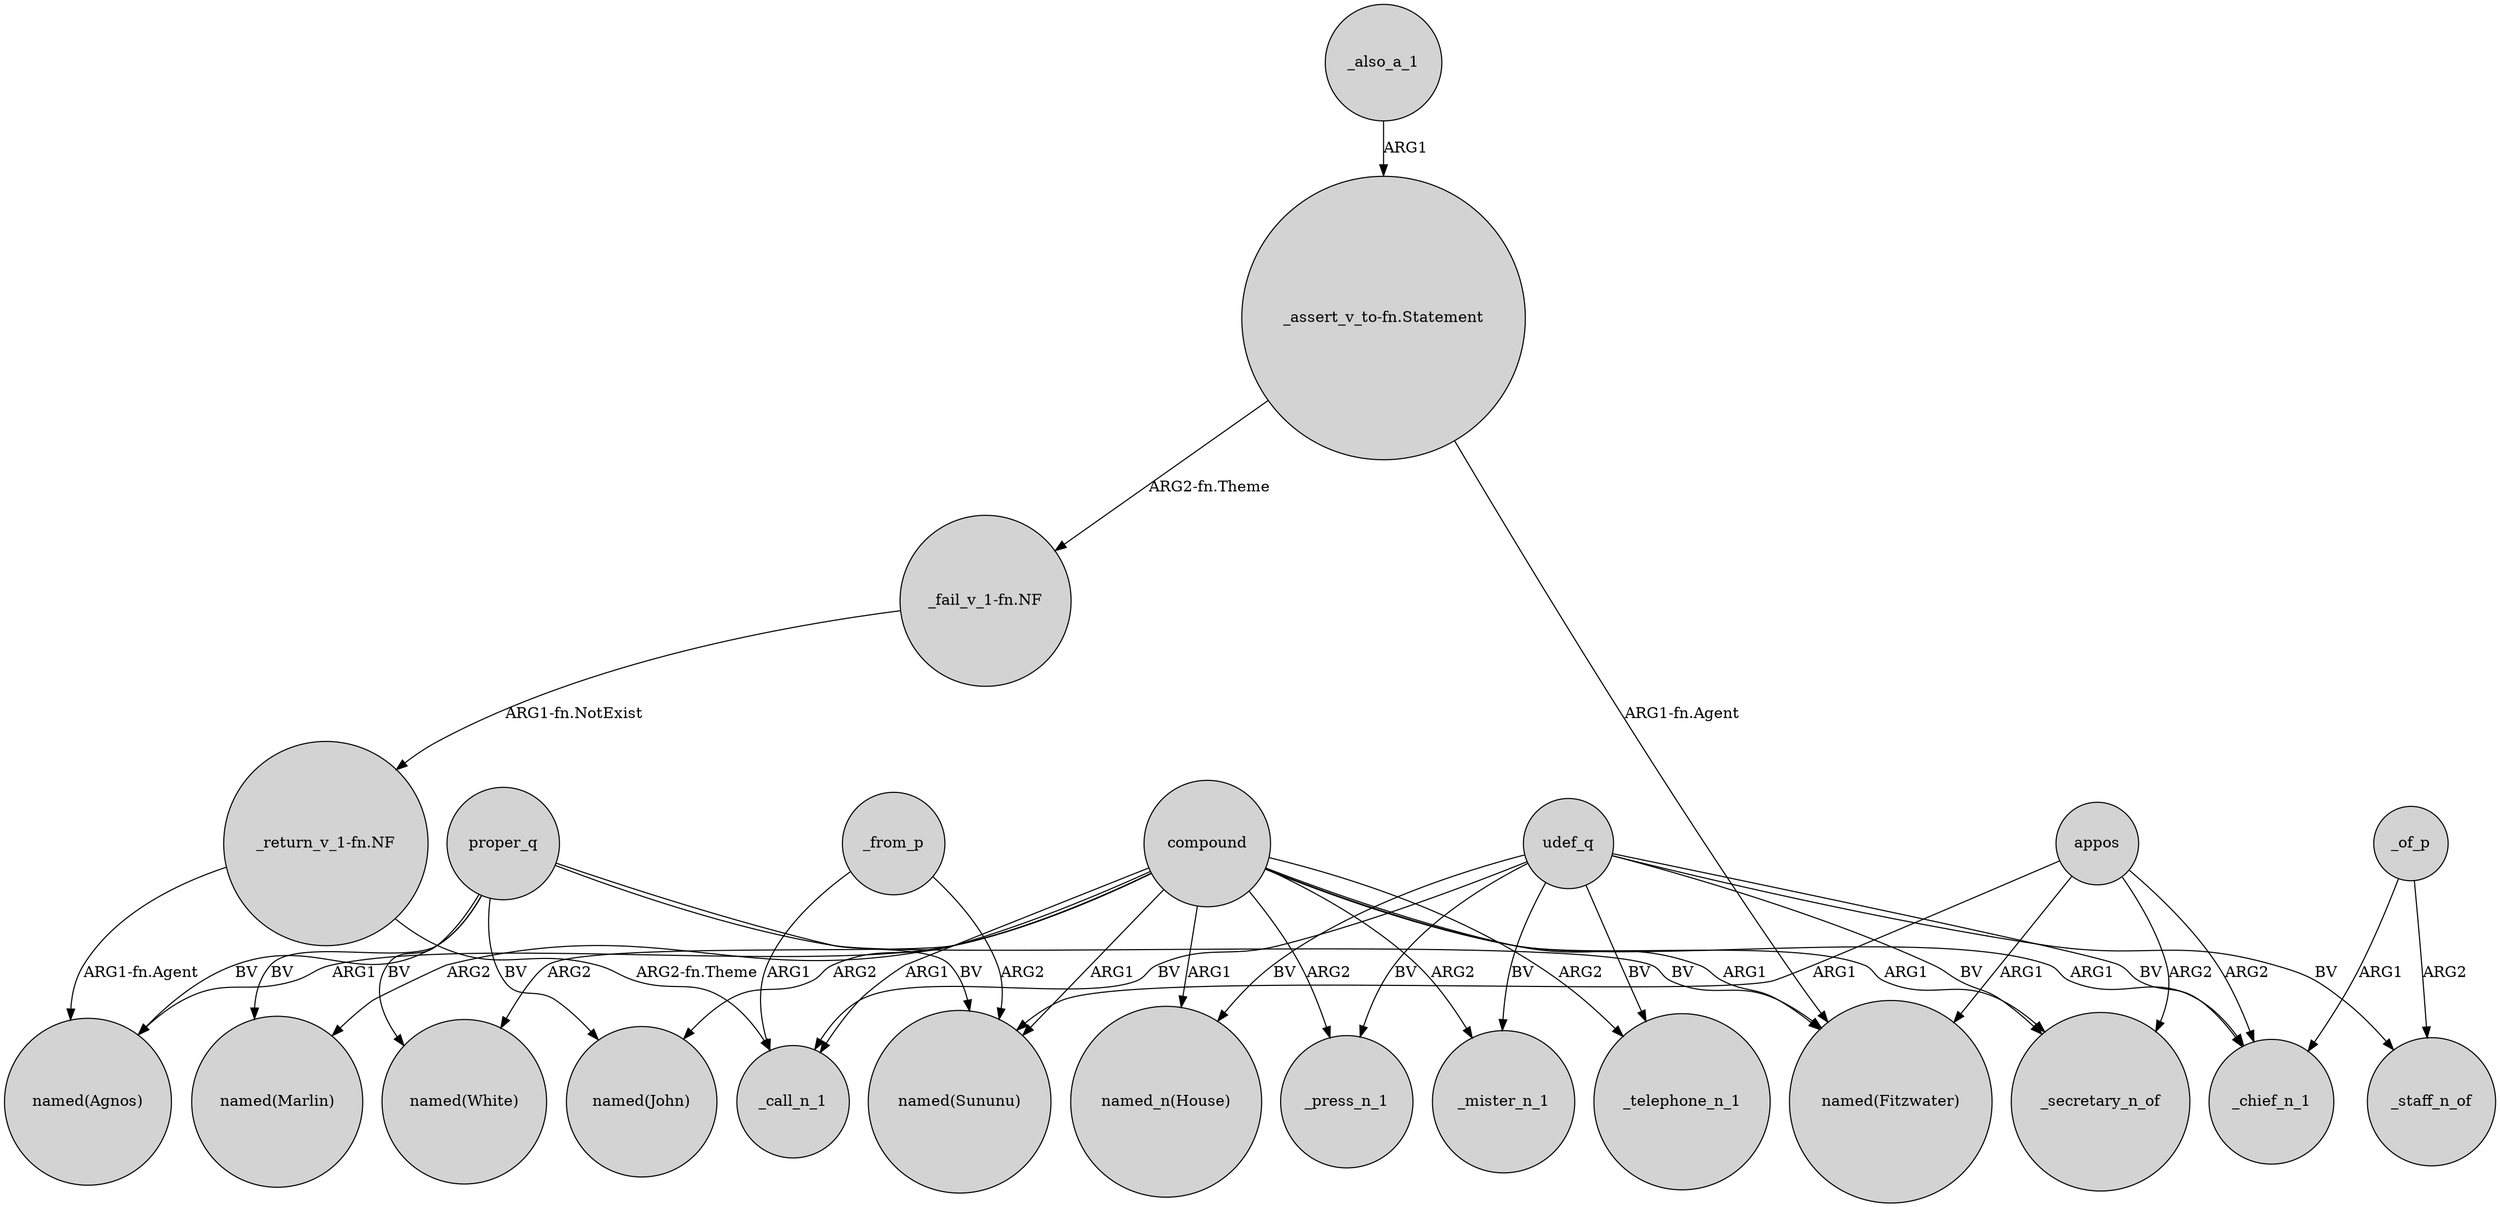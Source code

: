 digraph {
	node [shape=circle style=filled]
	compound -> "named(Marlin)" [label=ARG2]
	udef_q -> "named_n(House)" [label=BV]
	"_fail_v_1-fn.NF" -> "_return_v_1-fn.NF" [label="ARG1-fn.NotExist"]
	compound -> "named(John)" [label=ARG2]
	udef_q -> _secretary_n_of [label=BV]
	_also_a_1 -> "_assert_v_to-fn.Statement" [label=ARG1]
	compound -> "named(Agnos)" [label=ARG1]
	appos -> _secretary_n_of [label=ARG2]
	"_assert_v_to-fn.Statement" -> "_fail_v_1-fn.NF" [label="ARG2-fn.Theme"]
	udef_q -> _press_n_1 [label=BV]
	compound -> _telephone_n_1 [label=ARG2]
	_of_p -> _staff_n_of [label=ARG2]
	compound -> _chief_n_1 [label=ARG1]
	appos -> _chief_n_1 [label=ARG2]
	udef_q -> _call_n_1 [label=BV]
	udef_q -> _telephone_n_1 [label=BV]
	udef_q -> _staff_n_of [label=BV]
	compound -> _mister_n_1 [label=ARG2]
	compound -> "named(White)" [label=ARG2]
	appos -> "named(Fitzwater)" [label=ARG1]
	appos -> "named(Sununu)" [label=ARG1]
	udef_q -> _mister_n_1 [label=BV]
	_from_p -> _call_n_1 [label=ARG1]
	compound -> "named(Fitzwater)" [label=ARG1]
	proper_q -> "named(Marlin)" [label=BV]
	compound -> "named_n(House)" [label=ARG1]
	_of_p -> _chief_n_1 [label=ARG1]
	"_assert_v_to-fn.Statement" -> "named(Fitzwater)" [label="ARG1-fn.Agent"]
	proper_q -> "named(White)" [label=BV]
	udef_q -> _chief_n_1 [label=BV]
	proper_q -> "named(Agnos)" [label=BV]
	"_return_v_1-fn.NF" -> _call_n_1 [label="ARG2-fn.Theme"]
	compound -> "named(Sununu)" [label=ARG1]
	compound -> _press_n_1 [label=ARG2]
	compound -> _call_n_1 [label=ARG1]
	_from_p -> "named(Sununu)" [label=ARG2]
	compound -> _secretary_n_of [label=ARG1]
	proper_q -> "named(John)" [label=BV]
	proper_q -> "named(Sununu)" [label=BV]
	proper_q -> "named(Fitzwater)" [label=BV]
	"_return_v_1-fn.NF" -> "named(Agnos)" [label="ARG1-fn.Agent"]
}
